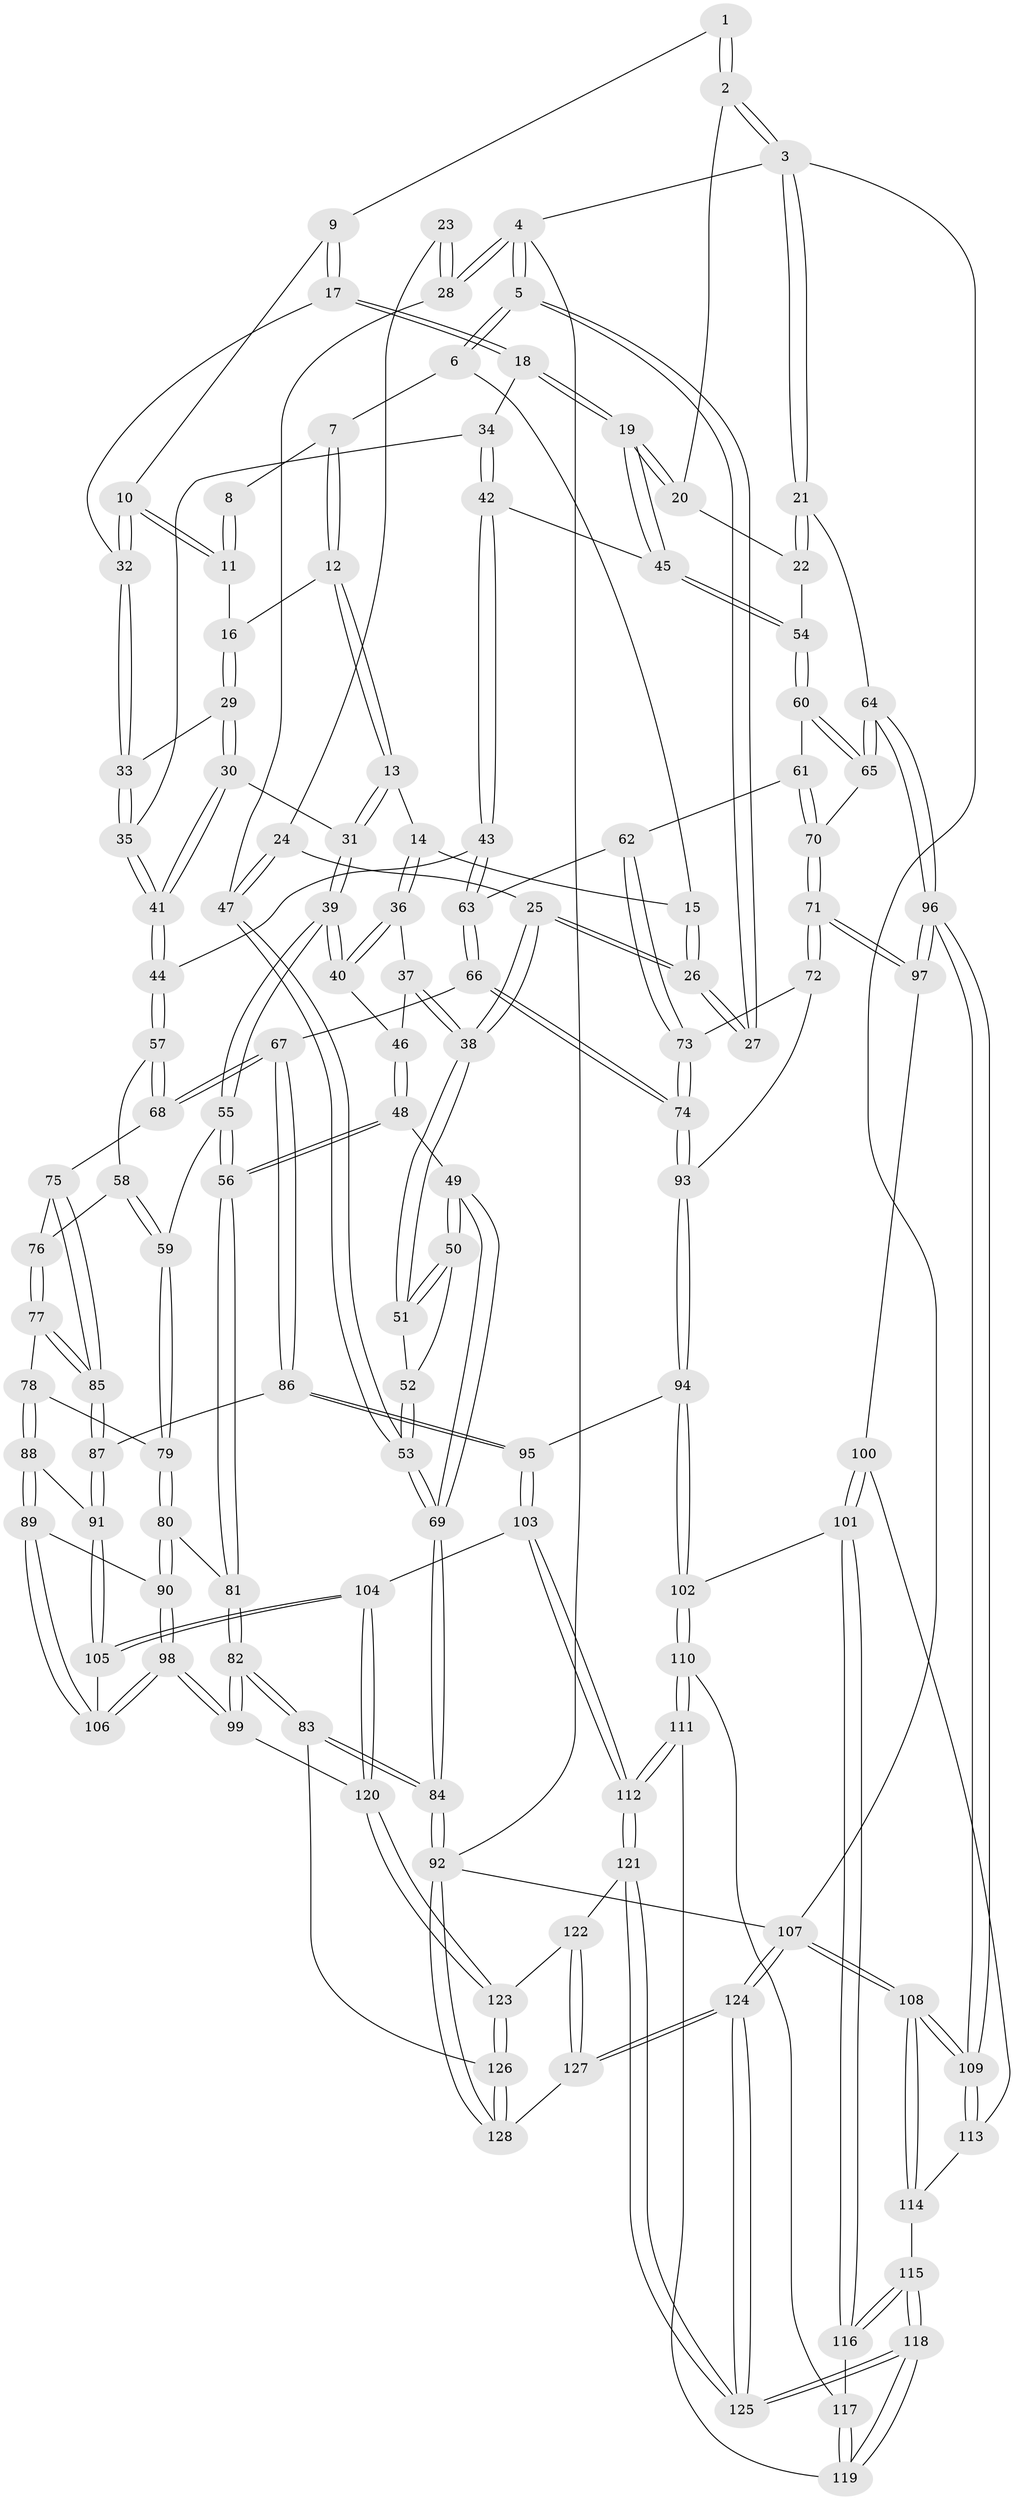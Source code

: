 // coarse degree distribution, {5: 0.449438202247191, 8: 0.011235955056179775, 6: 0.12359550561797752, 4: 0.30337078651685395, 2: 0.02247191011235955, 3: 0.06741573033707865, 7: 0.02247191011235955}
// Generated by graph-tools (version 1.1) at 2025/21/03/04/25 18:21:10]
// undirected, 128 vertices, 317 edges
graph export_dot {
graph [start="1"]
  node [color=gray90,style=filled];
  1 [pos="+0.6354881910697663+0"];
  2 [pos="+0.8577961605373956+0"];
  3 [pos="+1+0"];
  4 [pos="+0+0"];
  5 [pos="+0+0"];
  6 [pos="+0.16977451464133594+0"];
  7 [pos="+0.36806159906423747+0"];
  8 [pos="+0.5315912353681658+0"];
  9 [pos="+0.6388547528608255+0"];
  10 [pos="+0.5433953602282626+0.081008823371474"];
  11 [pos="+0.5242880417472786+0.06304017969342718"];
  12 [pos="+0.364690436894361+0"];
  13 [pos="+0.31845783167555586+0.08693120797141467"];
  14 [pos="+0.16665371837663012+0.07505175930301382"];
  15 [pos="+0.1649555221293971+0.07442071515462857"];
  16 [pos="+0.4614965233546513+0.07499706501226264"];
  17 [pos="+0.6447384754993305+0.07886359532991988"];
  18 [pos="+0.6617310175884376+0.09441102690307987"];
  19 [pos="+0.7628231124821596+0.14450091129774673"];
  20 [pos="+0.8550655571110298+0"];
  21 [pos="+1+0.18614077992475492"];
  22 [pos="+0.9596217889192469+0.13827287903320884"];
  23 [pos="+0.03401150672459804+0.08464290968455682"];
  24 [pos="+0.09430205860789123+0.14653876427017315"];
  25 [pos="+0.10677018403903746+0.14783694455801397"];
  26 [pos="+0.14720862759975664+0.08834140074681236"];
  27 [pos="+0.02706997206715929+0.026529104065309235"];
  28 [pos="+0+0.1821338342341966"];
  29 [pos="+0.4292794931104661+0.1404557413022274"];
  30 [pos="+0.40231418575261146+0.17566152382840952"];
  31 [pos="+0.3539578435455948+0.17869485028830956"];
  32 [pos="+0.5548638040086563+0.09287530713543396"];
  33 [pos="+0.5477659237814552+0.11923356437435938"];
  34 [pos="+0.5968986892590273+0.18289880910960005"];
  35 [pos="+0.5468323632946299+0.15999511528443855"];
  36 [pos="+0.21970978006070033+0.15530351332513123"];
  37 [pos="+0.18789571903866464+0.19591048682504272"];
  38 [pos="+0.10751692217244169+0.15081051104022034"];
  39 [pos="+0.3275425469754986+0.2142513214615631"];
  40 [pos="+0.2769773501642268+0.20067562465301364"];
  41 [pos="+0.48712538831337227+0.2231641580939268"];
  42 [pos="+0.6377980247273654+0.25374855500261245"];
  43 [pos="+0.6036351250832928+0.29131841713518875"];
  44 [pos="+0.5232770263943329+0.3033179584108493"];
  45 [pos="+0.7860743582577887+0.19833707279051338"];
  46 [pos="+0.2006975301243873+0.2100521974214087"];
  47 [pos="+0+0.20226381676257726"];
  48 [pos="+0.14755779440015984+0.339000497303563"];
  49 [pos="+0.14173233035520863+0.3361247708943541"];
  50 [pos="+0.1308205819574122+0.3164890154477854"];
  51 [pos="+0.10611548870311706+0.18022237341355643"];
  52 [pos="+0.011780273704204184+0.2512167326249514"];
  53 [pos="+0+0.21033916335905173"];
  54 [pos="+0.806876224024487+0.21336850125841203"];
  55 [pos="+0.3207738076804356+0.25058652756693306"];
  56 [pos="+0.15400530993547248+0.34400755221362983"];
  57 [pos="+0.5217001175744725+0.3058418976965481"];
  58 [pos="+0.4013644581978622+0.35792735423385696"];
  59 [pos="+0.37690403245616+0.3615710767123892"];
  60 [pos="+0.8207131536696528+0.2689241289782017"];
  61 [pos="+0.8169284759992967+0.2950045672613478"];
  62 [pos="+0.712971184213332+0.36774904097091077"];
  63 [pos="+0.653365005783777+0.36850192639057777"];
  64 [pos="+1+0.353240977924779"];
  65 [pos="+1+0.35254107821146746"];
  66 [pos="+0.626812634456607+0.4395807023520735"];
  67 [pos="+0.6153650598018146+0.43960493853549887"];
  68 [pos="+0.535029992881873+0.388126908252158"];
  69 [pos="+0+0.44280302258272314"];
  70 [pos="+0.8548782551090821+0.4270328973650841"];
  71 [pos="+0.8446312408746485+0.4757579984765093"];
  72 [pos="+0.761442472639314+0.4639888249919332"];
  73 [pos="+0.7218198642900623+0.41944351161336324"];
  74 [pos="+0.6439372089148646+0.4598820737239157"];
  75 [pos="+0.5112447174204293+0.42831444623810305"];
  76 [pos="+0.44326079134420765+0.39801818818041884"];
  77 [pos="+0.4690464599878+0.4534637985592313"];
  78 [pos="+0.3993078679034726+0.45124674561291295"];
  79 [pos="+0.3558619903499168+0.40290698455327484"];
  80 [pos="+0.267667746805645+0.4595181133786975"];
  81 [pos="+0.18205096955909045+0.41465528359987314"];
  82 [pos="+0+0.7499489165468836"];
  83 [pos="+0+0.77365503152859"];
  84 [pos="+0+0.7926593729985837"];
  85 [pos="+0.5011517182486356+0.46725955734753083"];
  86 [pos="+0.5224210535795395+0.5099701176381303"];
  87 [pos="+0.5112041252065821+0.5043101386770817"];
  88 [pos="+0.42463094696145925+0.530588554655254"];
  89 [pos="+0.2854618646733144+0.5410754373617203"];
  90 [pos="+0.28319810830208614+0.540192467046187"];
  91 [pos="+0.434595712865141+0.5370805710699565"];
  92 [pos="+0+1"];
  93 [pos="+0.6647599657775646+0.5046945800345581"];
  94 [pos="+0.6565702681266667+0.5709145464377102"];
  95 [pos="+0.5683539226199709+0.5750913959451657"];
  96 [pos="+1+0.5825429231204973"];
  97 [pos="+0.8589106763071812+0.5244297201242493"];
  98 [pos="+0.16955453105789833+0.6958212084170092"];
  99 [pos="+0.15230907876999508+0.709010174963545"];
  100 [pos="+0.8381646929995089+0.5617189079708161"];
  101 [pos="+0.742600094609136+0.6158714435417976"];
  102 [pos="+0.7021374705417232+0.6169178371139111"];
  103 [pos="+0.49289707551802137+0.6882097999058072"];
  104 [pos="+0.4380809047181376+0.6804070270977195"];
  105 [pos="+0.4331605800478433+0.6753396396941626"];
  106 [pos="+0.42185226623857164+0.671600378520284"];
  107 [pos="+1+1"];
  108 [pos="+1+0.845383079286203"];
  109 [pos="+1+0.7037296757682101"];
  110 [pos="+0.6664069218363278+0.6911246822986392"];
  111 [pos="+0.6422088179180354+0.7308337518776379"];
  112 [pos="+0.5721886163021713+0.7658545997294648"];
  113 [pos="+0.8652474622859526+0.6215261616736412"];
  114 [pos="+0.8971279505241786+0.7295251687618128"];
  115 [pos="+0.8517761973251358+0.7475117734123298"];
  116 [pos="+0.7817056809500461+0.693575731210509"];
  117 [pos="+0.7546855546940224+0.7309006062794137"];
  118 [pos="+0.7818114761474002+0.8428105098867718"];
  119 [pos="+0.7395662178071718+0.7905653408132167"];
  120 [pos="+0.34808293040982186+0.8422777203498247"];
  121 [pos="+0.5662563121199934+0.8501664258988252"];
  122 [pos="+0.43814474999499375+0.8997743461989258"];
  123 [pos="+0.3576805234793308+0.8725305054131802"];
  124 [pos="+0.8200285196661083+1"];
  125 [pos="+0.7736493473375006+1"];
  126 [pos="+0.3039324594178501+0.9397095683320087"];
  127 [pos="+0.4955271223342023+1"];
  128 [pos="+0.2417787079268388+1"];
  1 -- 2;
  1 -- 2;
  1 -- 9;
  2 -- 3;
  2 -- 3;
  2 -- 20;
  3 -- 4;
  3 -- 21;
  3 -- 21;
  3 -- 107;
  4 -- 5;
  4 -- 5;
  4 -- 28;
  4 -- 28;
  4 -- 92;
  5 -- 6;
  5 -- 6;
  5 -- 27;
  5 -- 27;
  6 -- 7;
  6 -- 15;
  7 -- 8;
  7 -- 12;
  7 -- 12;
  8 -- 11;
  8 -- 11;
  9 -- 10;
  9 -- 17;
  9 -- 17;
  10 -- 11;
  10 -- 11;
  10 -- 32;
  10 -- 32;
  11 -- 16;
  12 -- 13;
  12 -- 13;
  12 -- 16;
  13 -- 14;
  13 -- 31;
  13 -- 31;
  14 -- 15;
  14 -- 36;
  14 -- 36;
  15 -- 26;
  15 -- 26;
  16 -- 29;
  16 -- 29;
  17 -- 18;
  17 -- 18;
  17 -- 32;
  18 -- 19;
  18 -- 19;
  18 -- 34;
  19 -- 20;
  19 -- 20;
  19 -- 45;
  19 -- 45;
  20 -- 22;
  21 -- 22;
  21 -- 22;
  21 -- 64;
  22 -- 54;
  23 -- 24;
  23 -- 28;
  23 -- 28;
  24 -- 25;
  24 -- 47;
  24 -- 47;
  25 -- 26;
  25 -- 26;
  25 -- 38;
  25 -- 38;
  26 -- 27;
  26 -- 27;
  28 -- 47;
  29 -- 30;
  29 -- 30;
  29 -- 33;
  30 -- 31;
  30 -- 41;
  30 -- 41;
  31 -- 39;
  31 -- 39;
  32 -- 33;
  32 -- 33;
  33 -- 35;
  33 -- 35;
  34 -- 35;
  34 -- 42;
  34 -- 42;
  35 -- 41;
  35 -- 41;
  36 -- 37;
  36 -- 40;
  36 -- 40;
  37 -- 38;
  37 -- 38;
  37 -- 46;
  38 -- 51;
  38 -- 51;
  39 -- 40;
  39 -- 40;
  39 -- 55;
  39 -- 55;
  40 -- 46;
  41 -- 44;
  41 -- 44;
  42 -- 43;
  42 -- 43;
  42 -- 45;
  43 -- 44;
  43 -- 63;
  43 -- 63;
  44 -- 57;
  44 -- 57;
  45 -- 54;
  45 -- 54;
  46 -- 48;
  46 -- 48;
  47 -- 53;
  47 -- 53;
  48 -- 49;
  48 -- 56;
  48 -- 56;
  49 -- 50;
  49 -- 50;
  49 -- 69;
  49 -- 69;
  50 -- 51;
  50 -- 51;
  50 -- 52;
  51 -- 52;
  52 -- 53;
  52 -- 53;
  53 -- 69;
  53 -- 69;
  54 -- 60;
  54 -- 60;
  55 -- 56;
  55 -- 56;
  55 -- 59;
  56 -- 81;
  56 -- 81;
  57 -- 58;
  57 -- 68;
  57 -- 68;
  58 -- 59;
  58 -- 59;
  58 -- 76;
  59 -- 79;
  59 -- 79;
  60 -- 61;
  60 -- 65;
  60 -- 65;
  61 -- 62;
  61 -- 70;
  61 -- 70;
  62 -- 63;
  62 -- 73;
  62 -- 73;
  63 -- 66;
  63 -- 66;
  64 -- 65;
  64 -- 65;
  64 -- 96;
  64 -- 96;
  65 -- 70;
  66 -- 67;
  66 -- 74;
  66 -- 74;
  67 -- 68;
  67 -- 68;
  67 -- 86;
  67 -- 86;
  68 -- 75;
  69 -- 84;
  69 -- 84;
  70 -- 71;
  70 -- 71;
  71 -- 72;
  71 -- 72;
  71 -- 97;
  71 -- 97;
  72 -- 73;
  72 -- 93;
  73 -- 74;
  73 -- 74;
  74 -- 93;
  74 -- 93;
  75 -- 76;
  75 -- 85;
  75 -- 85;
  76 -- 77;
  76 -- 77;
  77 -- 78;
  77 -- 85;
  77 -- 85;
  78 -- 79;
  78 -- 88;
  78 -- 88;
  79 -- 80;
  79 -- 80;
  80 -- 81;
  80 -- 90;
  80 -- 90;
  81 -- 82;
  81 -- 82;
  82 -- 83;
  82 -- 83;
  82 -- 99;
  82 -- 99;
  83 -- 84;
  83 -- 84;
  83 -- 126;
  84 -- 92;
  84 -- 92;
  85 -- 87;
  85 -- 87;
  86 -- 87;
  86 -- 95;
  86 -- 95;
  87 -- 91;
  87 -- 91;
  88 -- 89;
  88 -- 89;
  88 -- 91;
  89 -- 90;
  89 -- 106;
  89 -- 106;
  90 -- 98;
  90 -- 98;
  91 -- 105;
  91 -- 105;
  92 -- 128;
  92 -- 128;
  92 -- 107;
  93 -- 94;
  93 -- 94;
  94 -- 95;
  94 -- 102;
  94 -- 102;
  95 -- 103;
  95 -- 103;
  96 -- 97;
  96 -- 97;
  96 -- 109;
  96 -- 109;
  97 -- 100;
  98 -- 99;
  98 -- 99;
  98 -- 106;
  98 -- 106;
  99 -- 120;
  100 -- 101;
  100 -- 101;
  100 -- 113;
  101 -- 102;
  101 -- 116;
  101 -- 116;
  102 -- 110;
  102 -- 110;
  103 -- 104;
  103 -- 112;
  103 -- 112;
  104 -- 105;
  104 -- 105;
  104 -- 120;
  104 -- 120;
  105 -- 106;
  107 -- 108;
  107 -- 108;
  107 -- 124;
  107 -- 124;
  108 -- 109;
  108 -- 109;
  108 -- 114;
  108 -- 114;
  109 -- 113;
  109 -- 113;
  110 -- 111;
  110 -- 111;
  110 -- 117;
  111 -- 112;
  111 -- 112;
  111 -- 119;
  112 -- 121;
  112 -- 121;
  113 -- 114;
  114 -- 115;
  115 -- 116;
  115 -- 116;
  115 -- 118;
  115 -- 118;
  116 -- 117;
  117 -- 119;
  117 -- 119;
  118 -- 119;
  118 -- 119;
  118 -- 125;
  118 -- 125;
  120 -- 123;
  120 -- 123;
  121 -- 122;
  121 -- 125;
  121 -- 125;
  122 -- 123;
  122 -- 127;
  122 -- 127;
  123 -- 126;
  123 -- 126;
  124 -- 125;
  124 -- 125;
  124 -- 127;
  124 -- 127;
  126 -- 128;
  126 -- 128;
  127 -- 128;
}
